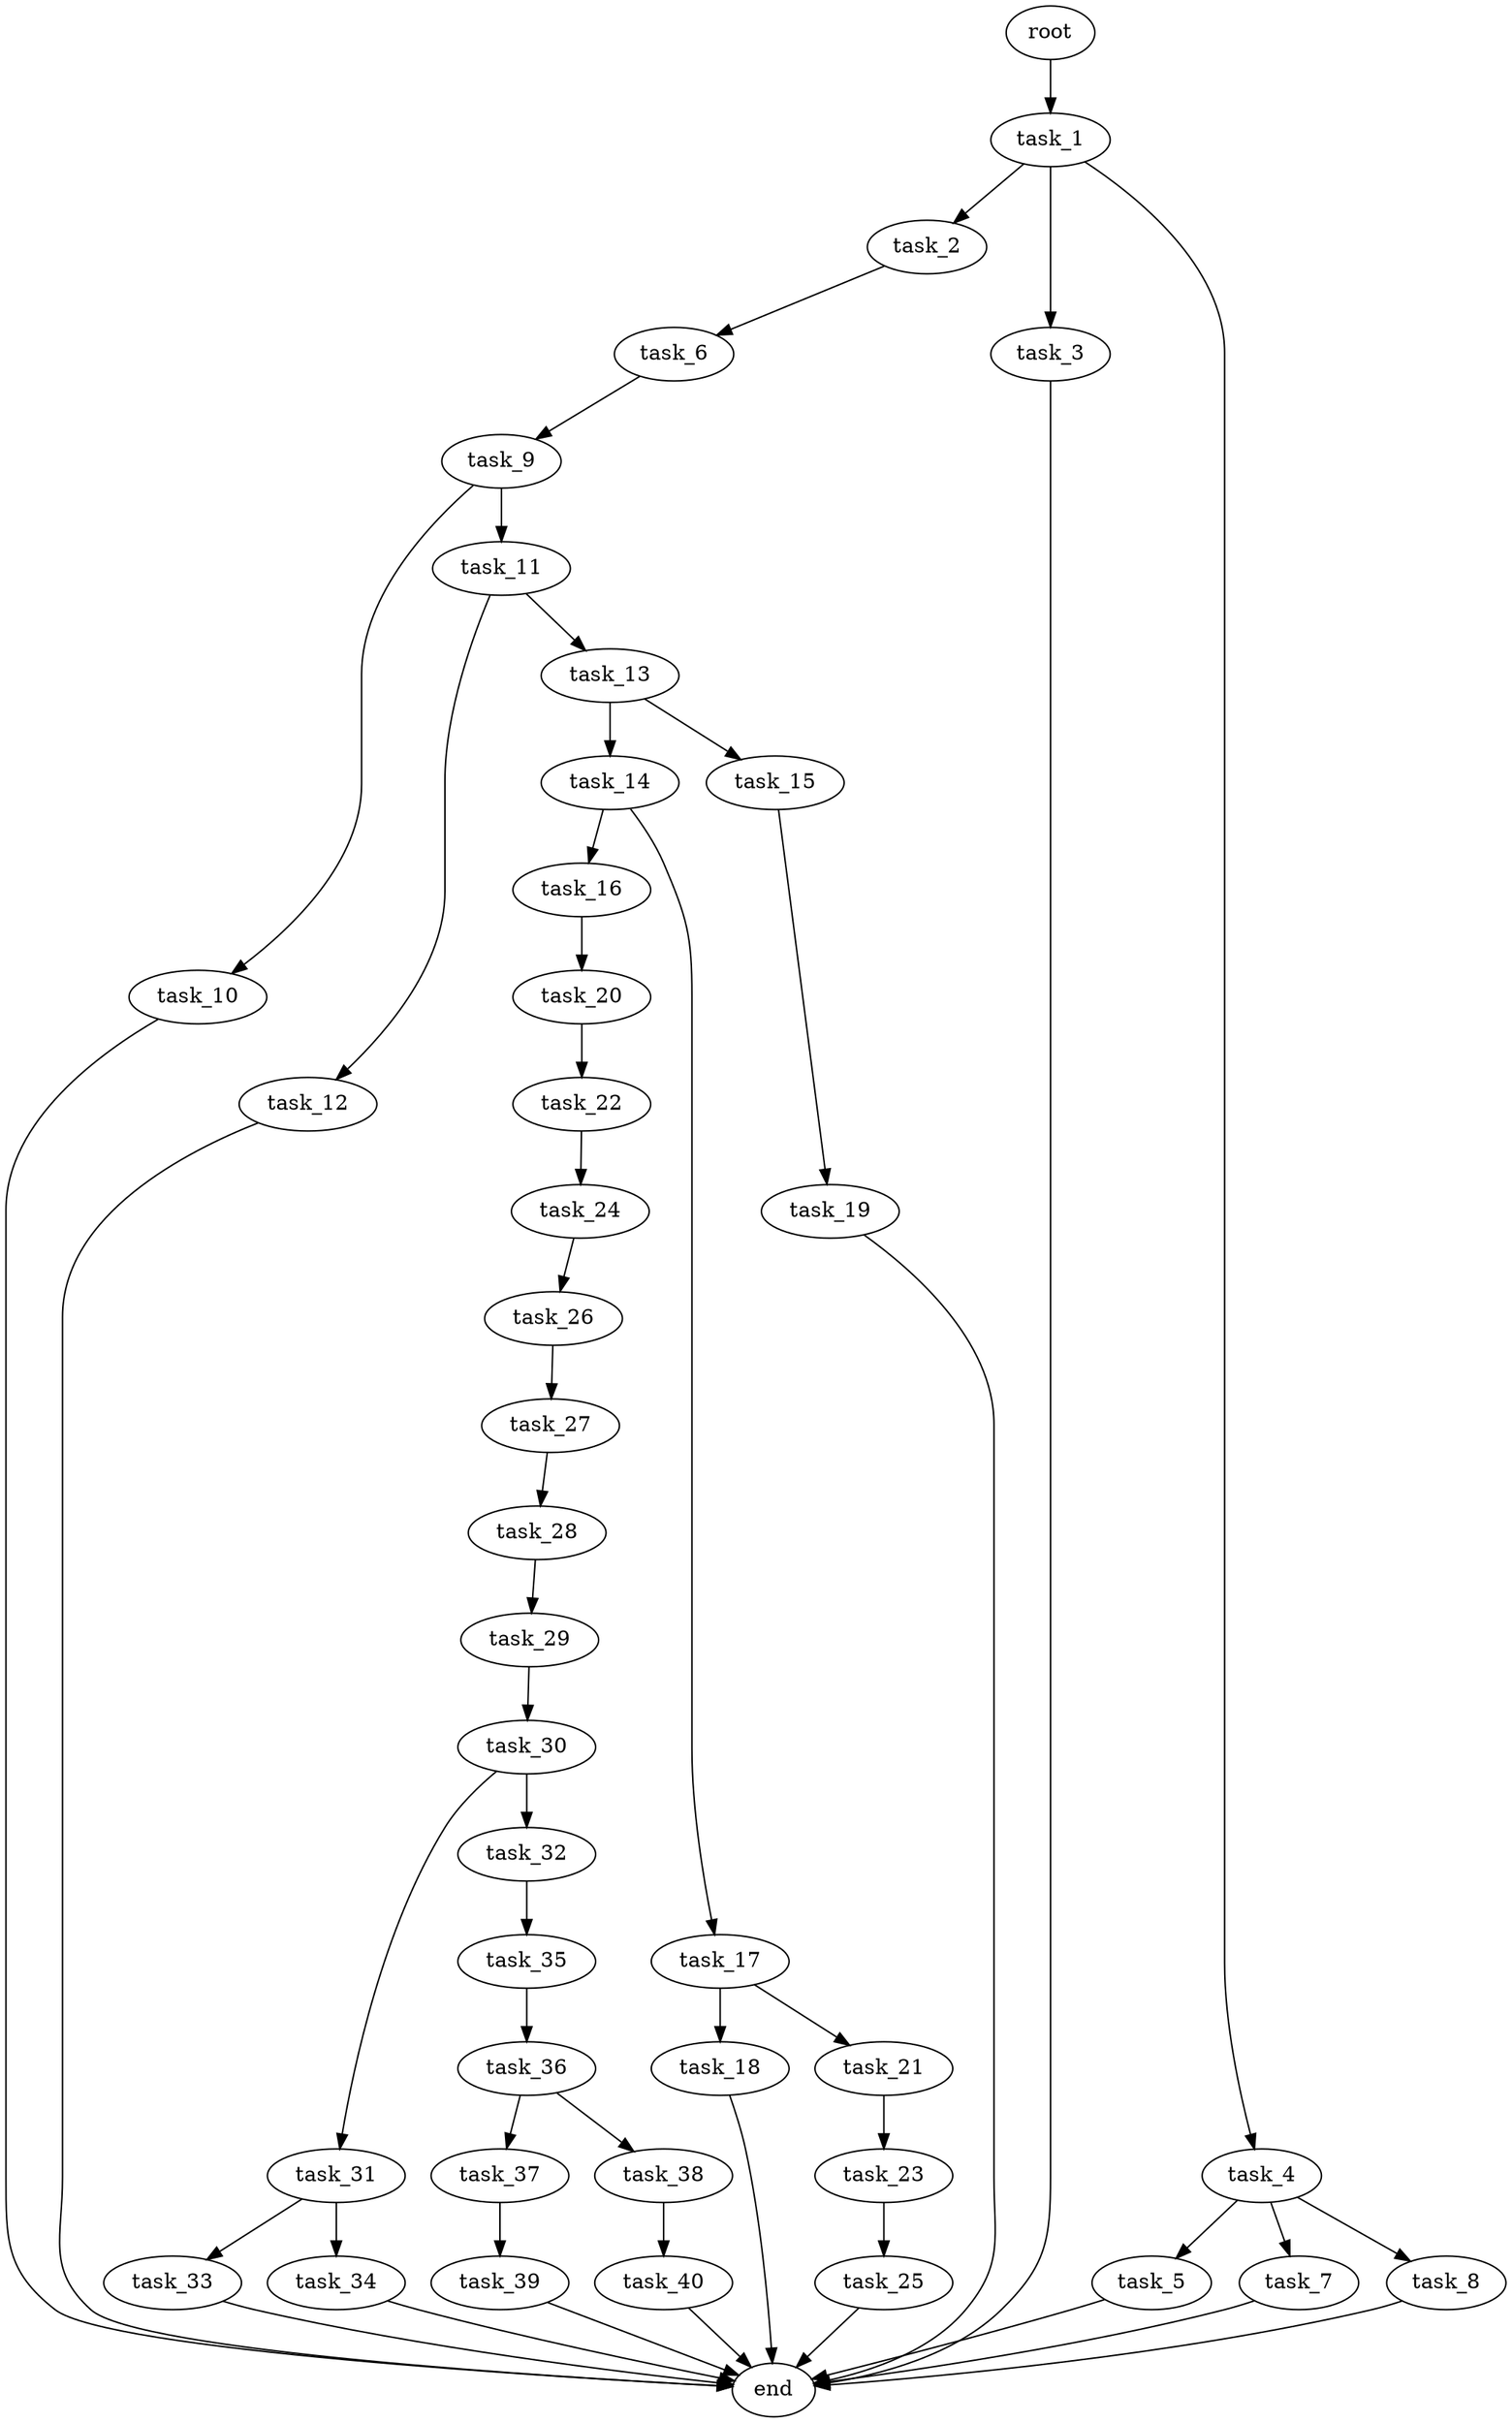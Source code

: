 digraph G {
  root [size="0.000000e+00"];
  task_1 [size="4.913567e+09"];
  task_2 [size="7.312554e+09"];
  task_3 [size="6.065334e+09"];
  task_4 [size="2.339411e+09"];
  task_5 [size="4.260779e+09"];
  task_6 [size="8.263511e+09"];
  task_7 [size="8.747458e+09"];
  task_8 [size="5.394060e+09"];
  task_9 [size="8.766554e+09"];
  task_10 [size="8.480913e+09"];
  task_11 [size="1.772989e+09"];
  task_12 [size="6.815636e+09"];
  task_13 [size="3.185098e+09"];
  task_14 [size="2.925404e+08"];
  task_15 [size="2.289854e+09"];
  task_16 [size="7.502962e+09"];
  task_17 [size="9.597714e+09"];
  task_18 [size="2.301639e+08"];
  task_19 [size="7.856291e+09"];
  task_20 [size="5.886527e+09"];
  task_21 [size="7.192110e+09"];
  task_22 [size="4.287463e+09"];
  task_23 [size="6.807772e+09"];
  task_24 [size="9.944682e+09"];
  task_25 [size="4.536284e+09"];
  task_26 [size="7.001415e+09"];
  task_27 [size="4.027191e+09"];
  task_28 [size="9.382006e+09"];
  task_29 [size="2.360263e+09"];
  task_30 [size="4.051442e+09"];
  task_31 [size="7.799079e+09"];
  task_32 [size="1.466295e+09"];
  task_33 [size="7.924248e+09"];
  task_34 [size="3.651498e+09"];
  task_35 [size="2.351239e+07"];
  task_36 [size="5.406666e+09"];
  task_37 [size="8.444407e+08"];
  task_38 [size="8.406966e+09"];
  task_39 [size="1.805309e+09"];
  task_40 [size="6.292120e+09"];
  end [size="0.000000e+00"];

  root -> task_1 [size="1.000000e-12"];
  task_1 -> task_2 [size="7.312554e+08"];
  task_1 -> task_3 [size="6.065334e+08"];
  task_1 -> task_4 [size="2.339411e+08"];
  task_2 -> task_6 [size="8.263511e+08"];
  task_3 -> end [size="1.000000e-12"];
  task_4 -> task_5 [size="4.260779e+08"];
  task_4 -> task_7 [size="8.747458e+08"];
  task_4 -> task_8 [size="5.394060e+08"];
  task_5 -> end [size="1.000000e-12"];
  task_6 -> task_9 [size="8.766554e+08"];
  task_7 -> end [size="1.000000e-12"];
  task_8 -> end [size="1.000000e-12"];
  task_9 -> task_10 [size="8.480913e+08"];
  task_9 -> task_11 [size="1.772989e+08"];
  task_10 -> end [size="1.000000e-12"];
  task_11 -> task_12 [size="6.815636e+08"];
  task_11 -> task_13 [size="3.185098e+08"];
  task_12 -> end [size="1.000000e-12"];
  task_13 -> task_14 [size="2.925404e+07"];
  task_13 -> task_15 [size="2.289854e+08"];
  task_14 -> task_16 [size="7.502962e+08"];
  task_14 -> task_17 [size="9.597714e+08"];
  task_15 -> task_19 [size="7.856291e+08"];
  task_16 -> task_20 [size="5.886527e+08"];
  task_17 -> task_18 [size="2.301639e+07"];
  task_17 -> task_21 [size="7.192110e+08"];
  task_18 -> end [size="1.000000e-12"];
  task_19 -> end [size="1.000000e-12"];
  task_20 -> task_22 [size="4.287463e+08"];
  task_21 -> task_23 [size="6.807772e+08"];
  task_22 -> task_24 [size="9.944682e+08"];
  task_23 -> task_25 [size="4.536284e+08"];
  task_24 -> task_26 [size="7.001415e+08"];
  task_25 -> end [size="1.000000e-12"];
  task_26 -> task_27 [size="4.027191e+08"];
  task_27 -> task_28 [size="9.382006e+08"];
  task_28 -> task_29 [size="2.360263e+08"];
  task_29 -> task_30 [size="4.051442e+08"];
  task_30 -> task_31 [size="7.799079e+08"];
  task_30 -> task_32 [size="1.466295e+08"];
  task_31 -> task_33 [size="7.924248e+08"];
  task_31 -> task_34 [size="3.651498e+08"];
  task_32 -> task_35 [size="2.351239e+06"];
  task_33 -> end [size="1.000000e-12"];
  task_34 -> end [size="1.000000e-12"];
  task_35 -> task_36 [size="5.406666e+08"];
  task_36 -> task_37 [size="8.444407e+07"];
  task_36 -> task_38 [size="8.406966e+08"];
  task_37 -> task_39 [size="1.805309e+08"];
  task_38 -> task_40 [size="6.292120e+08"];
  task_39 -> end [size="1.000000e-12"];
  task_40 -> end [size="1.000000e-12"];
}
